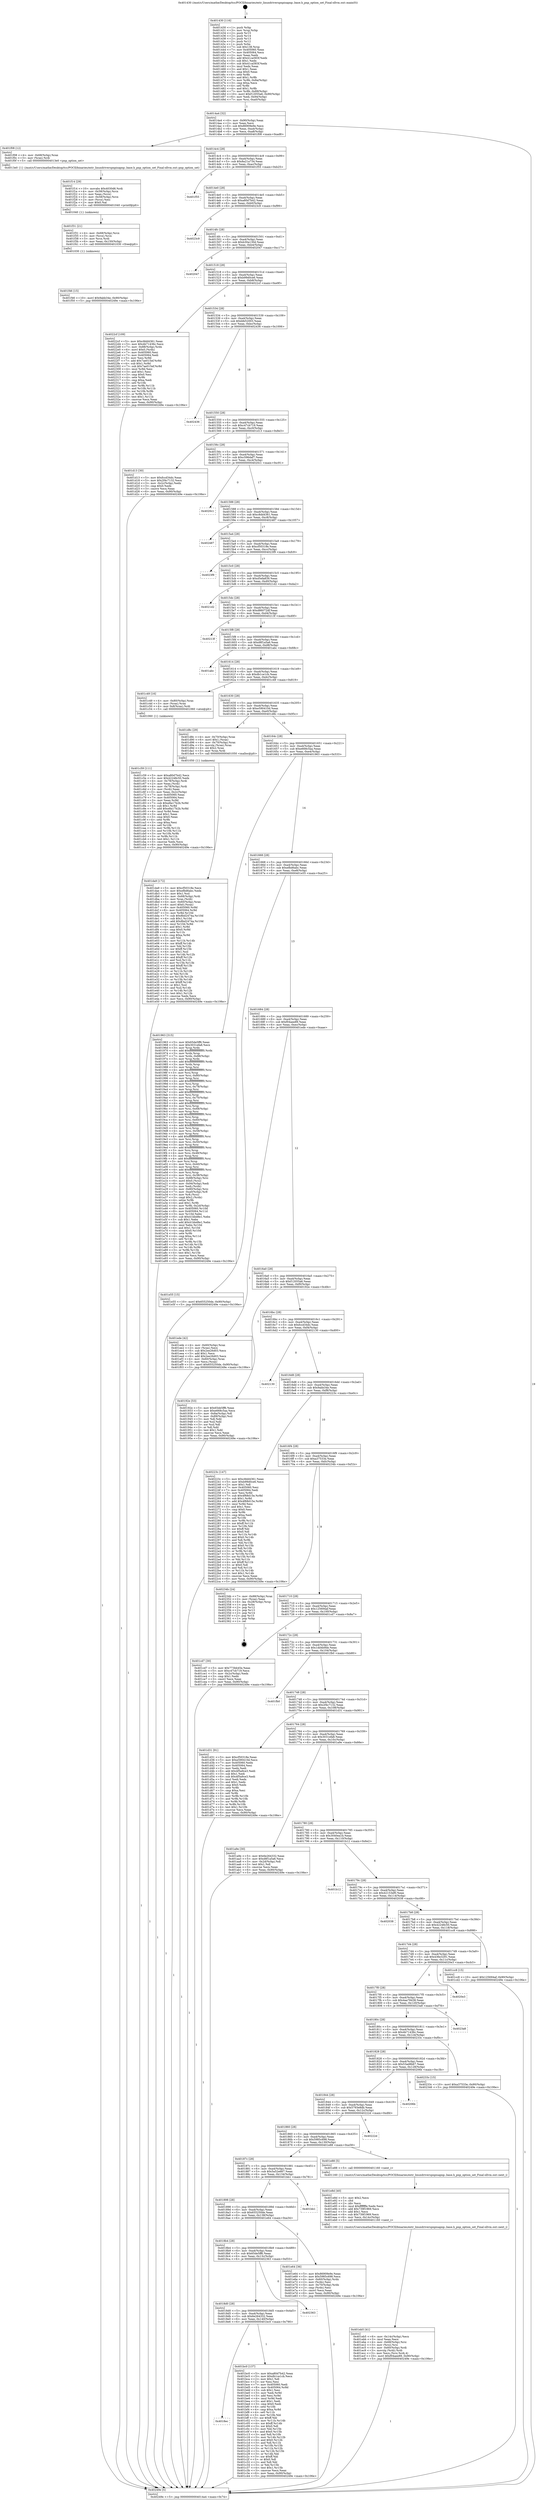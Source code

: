 digraph "0x401430" {
  label = "0x401430 (/mnt/c/Users/mathe/Desktop/tcc/POCII/binaries/extr_linuxdriverspnpisapnp..base.h_pnp_option_set_Final-ollvm.out::main(0))"
  labelloc = "t"
  node[shape=record]

  Entry [label="",width=0.3,height=0.3,shape=circle,fillcolor=black,style=filled]
  "0x4014a4" [label="{
     0x4014a4 [32]\l
     | [instrs]\l
     &nbsp;&nbsp;0x4014a4 \<+6\>: mov -0x90(%rbp),%eax\l
     &nbsp;&nbsp;0x4014aa \<+2\>: mov %eax,%ecx\l
     &nbsp;&nbsp;0x4014ac \<+6\>: sub $0x86909e9e,%ecx\l
     &nbsp;&nbsp;0x4014b2 \<+6\>: mov %eax,-0xa4(%rbp)\l
     &nbsp;&nbsp;0x4014b8 \<+6\>: mov %ecx,-0xa8(%rbp)\l
     &nbsp;&nbsp;0x4014be \<+6\>: je 0000000000401f08 \<main+0xad8\>\l
  }"]
  "0x401f08" [label="{
     0x401f08 [12]\l
     | [instrs]\l
     &nbsp;&nbsp;0x401f08 \<+4\>: mov -0x68(%rbp),%rax\l
     &nbsp;&nbsp;0x401f0c \<+3\>: mov (%rax),%rdi\l
     &nbsp;&nbsp;0x401f0f \<+5\>: call 00000000004013e0 \<pnp_option_set\>\l
     | [calls]\l
     &nbsp;&nbsp;0x4013e0 \{1\} (/mnt/c/Users/mathe/Desktop/tcc/POCII/binaries/extr_linuxdriverspnpisapnp..base.h_pnp_option_set_Final-ollvm.out::pnp_option_set)\l
  }"]
  "0x4014c4" [label="{
     0x4014c4 [28]\l
     | [instrs]\l
     &nbsp;&nbsp;0x4014c4 \<+5\>: jmp 00000000004014c9 \<main+0x99\>\l
     &nbsp;&nbsp;0x4014c9 \<+6\>: mov -0xa4(%rbp),%eax\l
     &nbsp;&nbsp;0x4014cf \<+5\>: sub $0x8a21a734,%eax\l
     &nbsp;&nbsp;0x4014d4 \<+6\>: mov %eax,-0xac(%rbp)\l
     &nbsp;&nbsp;0x4014da \<+6\>: je 0000000000401f55 \<main+0xb25\>\l
  }"]
  Exit [label="",width=0.3,height=0.3,shape=circle,fillcolor=black,style=filled,peripheries=2]
  "0x401f55" [label="{
     0x401f55\l
  }", style=dashed]
  "0x4014e0" [label="{
     0x4014e0 [28]\l
     | [instrs]\l
     &nbsp;&nbsp;0x4014e0 \<+5\>: jmp 00000000004014e5 \<main+0xb5\>\l
     &nbsp;&nbsp;0x4014e5 \<+6\>: mov -0xa4(%rbp),%eax\l
     &nbsp;&nbsp;0x4014eb \<+5\>: sub $0xa80d7b42,%eax\l
     &nbsp;&nbsp;0x4014f0 \<+6\>: mov %eax,-0xb0(%rbp)\l
     &nbsp;&nbsp;0x4014f6 \<+6\>: je 00000000004023c9 \<main+0xf99\>\l
  }"]
  "0x401f46" [label="{
     0x401f46 [15]\l
     | [instrs]\l
     &nbsp;&nbsp;0x401f46 \<+10\>: movl $0x9abb34e,-0x90(%rbp)\l
     &nbsp;&nbsp;0x401f50 \<+5\>: jmp 000000000040249e \<main+0x106e\>\l
  }"]
  "0x4023c9" [label="{
     0x4023c9\l
  }", style=dashed]
  "0x4014fc" [label="{
     0x4014fc [28]\l
     | [instrs]\l
     &nbsp;&nbsp;0x4014fc \<+5\>: jmp 0000000000401501 \<main+0xd1\>\l
     &nbsp;&nbsp;0x401501 \<+6\>: mov -0xa4(%rbp),%eax\l
     &nbsp;&nbsp;0x401507 \<+5\>: sub $0xb30a130d,%eax\l
     &nbsp;&nbsp;0x40150c \<+6\>: mov %eax,-0xb4(%rbp)\l
     &nbsp;&nbsp;0x401512 \<+6\>: je 0000000000402047 \<main+0xc17\>\l
  }"]
  "0x401f31" [label="{
     0x401f31 [21]\l
     | [instrs]\l
     &nbsp;&nbsp;0x401f31 \<+4\>: mov -0x68(%rbp),%rcx\l
     &nbsp;&nbsp;0x401f35 \<+3\>: mov (%rcx),%rcx\l
     &nbsp;&nbsp;0x401f38 \<+3\>: mov %rcx,%rdi\l
     &nbsp;&nbsp;0x401f3b \<+6\>: mov %eax,-0x150(%rbp)\l
     &nbsp;&nbsp;0x401f41 \<+5\>: call 0000000000401030 \<free@plt\>\l
     | [calls]\l
     &nbsp;&nbsp;0x401030 \{1\} (unknown)\l
  }"]
  "0x402047" [label="{
     0x402047\l
  }", style=dashed]
  "0x401518" [label="{
     0x401518 [28]\l
     | [instrs]\l
     &nbsp;&nbsp;0x401518 \<+5\>: jmp 000000000040151d \<main+0xed\>\l
     &nbsp;&nbsp;0x40151d \<+6\>: mov -0xa4(%rbp),%eax\l
     &nbsp;&nbsp;0x401523 \<+5\>: sub $0xb99d0ce6,%eax\l
     &nbsp;&nbsp;0x401528 \<+6\>: mov %eax,-0xb8(%rbp)\l
     &nbsp;&nbsp;0x40152e \<+6\>: je 00000000004022cf \<main+0xe9f\>\l
  }"]
  "0x401f14" [label="{
     0x401f14 [29]\l
     | [instrs]\l
     &nbsp;&nbsp;0x401f14 \<+10\>: movabs $0x4030d6,%rdi\l
     &nbsp;&nbsp;0x401f1e \<+4\>: mov -0x58(%rbp),%rcx\l
     &nbsp;&nbsp;0x401f22 \<+2\>: mov %eax,(%rcx)\l
     &nbsp;&nbsp;0x401f24 \<+4\>: mov -0x58(%rbp),%rcx\l
     &nbsp;&nbsp;0x401f28 \<+2\>: mov (%rcx),%esi\l
     &nbsp;&nbsp;0x401f2a \<+2\>: mov $0x0,%al\l
     &nbsp;&nbsp;0x401f2c \<+5\>: call 0000000000401040 \<printf@plt\>\l
     | [calls]\l
     &nbsp;&nbsp;0x401040 \{1\} (unknown)\l
  }"]
  "0x4022cf" [label="{
     0x4022cf [109]\l
     | [instrs]\l
     &nbsp;&nbsp;0x4022cf \<+5\>: mov $0xc8dd4361,%eax\l
     &nbsp;&nbsp;0x4022d4 \<+5\>: mov $0x4b71436c,%ecx\l
     &nbsp;&nbsp;0x4022d9 \<+7\>: mov -0x88(%rbp),%rdx\l
     &nbsp;&nbsp;0x4022e0 \<+6\>: movl $0x0,(%rdx)\l
     &nbsp;&nbsp;0x4022e6 \<+7\>: mov 0x405060,%esi\l
     &nbsp;&nbsp;0x4022ed \<+7\>: mov 0x405064,%edi\l
     &nbsp;&nbsp;0x4022f4 \<+3\>: mov %esi,%r8d\l
     &nbsp;&nbsp;0x4022f7 \<+7\>: add $0x7ae015ef,%r8d\l
     &nbsp;&nbsp;0x4022fe \<+4\>: sub $0x1,%r8d\l
     &nbsp;&nbsp;0x402302 \<+7\>: sub $0x7ae015ef,%r8d\l
     &nbsp;&nbsp;0x402309 \<+4\>: imul %r8d,%esi\l
     &nbsp;&nbsp;0x40230d \<+3\>: and $0x1,%esi\l
     &nbsp;&nbsp;0x402310 \<+3\>: cmp $0x0,%esi\l
     &nbsp;&nbsp;0x402313 \<+4\>: sete %r9b\l
     &nbsp;&nbsp;0x402317 \<+3\>: cmp $0xa,%edi\l
     &nbsp;&nbsp;0x40231a \<+4\>: setl %r10b\l
     &nbsp;&nbsp;0x40231e \<+3\>: mov %r9b,%r11b\l
     &nbsp;&nbsp;0x402321 \<+3\>: and %r10b,%r11b\l
     &nbsp;&nbsp;0x402324 \<+3\>: xor %r10b,%r9b\l
     &nbsp;&nbsp;0x402327 \<+3\>: or %r9b,%r11b\l
     &nbsp;&nbsp;0x40232a \<+4\>: test $0x1,%r11b\l
     &nbsp;&nbsp;0x40232e \<+3\>: cmovne %ecx,%eax\l
     &nbsp;&nbsp;0x402331 \<+6\>: mov %eax,-0x90(%rbp)\l
     &nbsp;&nbsp;0x402337 \<+5\>: jmp 000000000040249e \<main+0x106e\>\l
  }"]
  "0x401534" [label="{
     0x401534 [28]\l
     | [instrs]\l
     &nbsp;&nbsp;0x401534 \<+5\>: jmp 0000000000401539 \<main+0x109\>\l
     &nbsp;&nbsp;0x401539 \<+6\>: mov -0xa4(%rbp),%eax\l
     &nbsp;&nbsp;0x40153f \<+5\>: sub $0xbfe52003,%eax\l
     &nbsp;&nbsp;0x401544 \<+6\>: mov %eax,-0xbc(%rbp)\l
     &nbsp;&nbsp;0x40154a \<+6\>: je 0000000000402436 \<main+0x1006\>\l
  }"]
  "0x401eb5" [label="{
     0x401eb5 [41]\l
     | [instrs]\l
     &nbsp;&nbsp;0x401eb5 \<+6\>: mov -0x14c(%rbp),%ecx\l
     &nbsp;&nbsp;0x401ebb \<+3\>: imul %eax,%ecx\l
     &nbsp;&nbsp;0x401ebe \<+4\>: mov -0x68(%rbp),%rsi\l
     &nbsp;&nbsp;0x401ec2 \<+3\>: mov (%rsi),%rsi\l
     &nbsp;&nbsp;0x401ec5 \<+4\>: mov -0x60(%rbp),%rdi\l
     &nbsp;&nbsp;0x401ec9 \<+3\>: movslq (%rdi),%rdi\l
     &nbsp;&nbsp;0x401ecc \<+3\>: mov %ecx,(%rsi,%rdi,4)\l
     &nbsp;&nbsp;0x401ecf \<+10\>: movl $0xf04aee89,-0x90(%rbp)\l
     &nbsp;&nbsp;0x401ed9 \<+5\>: jmp 000000000040249e \<main+0x106e\>\l
  }"]
  "0x402436" [label="{
     0x402436\l
  }", style=dashed]
  "0x401550" [label="{
     0x401550 [28]\l
     | [instrs]\l
     &nbsp;&nbsp;0x401550 \<+5\>: jmp 0000000000401555 \<main+0x125\>\l
     &nbsp;&nbsp;0x401555 \<+6\>: mov -0xa4(%rbp),%eax\l
     &nbsp;&nbsp;0x40155b \<+5\>: sub $0xc47cb719,%eax\l
     &nbsp;&nbsp;0x401560 \<+6\>: mov %eax,-0xc0(%rbp)\l
     &nbsp;&nbsp;0x401566 \<+6\>: je 0000000000401d13 \<main+0x8e3\>\l
  }"]
  "0x401e8d" [label="{
     0x401e8d [40]\l
     | [instrs]\l
     &nbsp;&nbsp;0x401e8d \<+5\>: mov $0x2,%ecx\l
     &nbsp;&nbsp;0x401e92 \<+1\>: cltd\l
     &nbsp;&nbsp;0x401e93 \<+2\>: idiv %ecx\l
     &nbsp;&nbsp;0x401e95 \<+6\>: imul $0xfffffffe,%edx,%ecx\l
     &nbsp;&nbsp;0x401e9b \<+6\>: add $0x739f1969,%ecx\l
     &nbsp;&nbsp;0x401ea1 \<+3\>: add $0x1,%ecx\l
     &nbsp;&nbsp;0x401ea4 \<+6\>: sub $0x739f1969,%ecx\l
     &nbsp;&nbsp;0x401eaa \<+6\>: mov %ecx,-0x14c(%rbp)\l
     &nbsp;&nbsp;0x401eb0 \<+5\>: call 0000000000401160 \<next_i\>\l
     | [calls]\l
     &nbsp;&nbsp;0x401160 \{1\} (/mnt/c/Users/mathe/Desktop/tcc/POCII/binaries/extr_linuxdriverspnpisapnp..base.h_pnp_option_set_Final-ollvm.out::next_i)\l
  }"]
  "0x401d13" [label="{
     0x401d13 [30]\l
     | [instrs]\l
     &nbsp;&nbsp;0x401d13 \<+5\>: mov $0xfccd34dc,%eax\l
     &nbsp;&nbsp;0x401d18 \<+5\>: mov $0x2f4c7132,%ecx\l
     &nbsp;&nbsp;0x401d1d \<+3\>: mov -0x2c(%rbp),%edx\l
     &nbsp;&nbsp;0x401d20 \<+3\>: cmp $0x0,%edx\l
     &nbsp;&nbsp;0x401d23 \<+3\>: cmove %ecx,%eax\l
     &nbsp;&nbsp;0x401d26 \<+6\>: mov %eax,-0x90(%rbp)\l
     &nbsp;&nbsp;0x401d2c \<+5\>: jmp 000000000040249e \<main+0x106e\>\l
  }"]
  "0x40156c" [label="{
     0x40156c [28]\l
     | [instrs]\l
     &nbsp;&nbsp;0x40156c \<+5\>: jmp 0000000000401571 \<main+0x141\>\l
     &nbsp;&nbsp;0x401571 \<+6\>: mov -0xa4(%rbp),%eax\l
     &nbsp;&nbsp;0x401577 \<+5\>: sub $0xc596daf7,%eax\l
     &nbsp;&nbsp;0x40157c \<+6\>: mov %eax,-0xc4(%rbp)\l
     &nbsp;&nbsp;0x401582 \<+6\>: je 00000000004020c1 \<main+0xc91\>\l
  }"]
  "0x401da9" [label="{
     0x401da9 [172]\l
     | [instrs]\l
     &nbsp;&nbsp;0x401da9 \<+5\>: mov $0xcf50318e,%ecx\l
     &nbsp;&nbsp;0x401dae \<+5\>: mov $0xefbd6abc,%edx\l
     &nbsp;&nbsp;0x401db3 \<+3\>: mov $0x1,%sil\l
     &nbsp;&nbsp;0x401db6 \<+4\>: mov -0x68(%rbp),%rdi\l
     &nbsp;&nbsp;0x401dba \<+3\>: mov %rax,(%rdi)\l
     &nbsp;&nbsp;0x401dbd \<+4\>: mov -0x60(%rbp),%rax\l
     &nbsp;&nbsp;0x401dc1 \<+6\>: movl $0x0,(%rax)\l
     &nbsp;&nbsp;0x401dc7 \<+8\>: mov 0x405060,%r8d\l
     &nbsp;&nbsp;0x401dcf \<+8\>: mov 0x405064,%r9d\l
     &nbsp;&nbsp;0x401dd7 \<+3\>: mov %r8d,%r10d\l
     &nbsp;&nbsp;0x401dda \<+7\>: sub $0x8bd2474a,%r10d\l
     &nbsp;&nbsp;0x401de1 \<+4\>: sub $0x1,%r10d\l
     &nbsp;&nbsp;0x401de5 \<+7\>: add $0x8bd2474a,%r10d\l
     &nbsp;&nbsp;0x401dec \<+4\>: imul %r10d,%r8d\l
     &nbsp;&nbsp;0x401df0 \<+4\>: and $0x1,%r8d\l
     &nbsp;&nbsp;0x401df4 \<+4\>: cmp $0x0,%r8d\l
     &nbsp;&nbsp;0x401df8 \<+4\>: sete %r11b\l
     &nbsp;&nbsp;0x401dfc \<+4\>: cmp $0xa,%r9d\l
     &nbsp;&nbsp;0x401e00 \<+3\>: setl %bl\l
     &nbsp;&nbsp;0x401e03 \<+3\>: mov %r11b,%r14b\l
     &nbsp;&nbsp;0x401e06 \<+4\>: xor $0xff,%r14b\l
     &nbsp;&nbsp;0x401e0a \<+3\>: mov %bl,%r15b\l
     &nbsp;&nbsp;0x401e0d \<+4\>: xor $0xff,%r15b\l
     &nbsp;&nbsp;0x401e11 \<+4\>: xor $0x1,%sil\l
     &nbsp;&nbsp;0x401e15 \<+3\>: mov %r14b,%r12b\l
     &nbsp;&nbsp;0x401e18 \<+4\>: and $0xff,%r12b\l
     &nbsp;&nbsp;0x401e1c \<+3\>: and %sil,%r11b\l
     &nbsp;&nbsp;0x401e1f \<+3\>: mov %r15b,%r13b\l
     &nbsp;&nbsp;0x401e22 \<+4\>: and $0xff,%r13b\l
     &nbsp;&nbsp;0x401e26 \<+3\>: and %sil,%bl\l
     &nbsp;&nbsp;0x401e29 \<+3\>: or %r11b,%r12b\l
     &nbsp;&nbsp;0x401e2c \<+3\>: or %bl,%r13b\l
     &nbsp;&nbsp;0x401e2f \<+3\>: xor %r13b,%r12b\l
     &nbsp;&nbsp;0x401e32 \<+3\>: or %r15b,%r14b\l
     &nbsp;&nbsp;0x401e35 \<+4\>: xor $0xff,%r14b\l
     &nbsp;&nbsp;0x401e39 \<+4\>: or $0x1,%sil\l
     &nbsp;&nbsp;0x401e3d \<+3\>: and %sil,%r14b\l
     &nbsp;&nbsp;0x401e40 \<+3\>: or %r14b,%r12b\l
     &nbsp;&nbsp;0x401e43 \<+4\>: test $0x1,%r12b\l
     &nbsp;&nbsp;0x401e47 \<+3\>: cmovne %edx,%ecx\l
     &nbsp;&nbsp;0x401e4a \<+6\>: mov %ecx,-0x90(%rbp)\l
     &nbsp;&nbsp;0x401e50 \<+5\>: jmp 000000000040249e \<main+0x106e\>\l
  }"]
  "0x4020c1" [label="{
     0x4020c1\l
  }", style=dashed]
  "0x401588" [label="{
     0x401588 [28]\l
     | [instrs]\l
     &nbsp;&nbsp;0x401588 \<+5\>: jmp 000000000040158d \<main+0x15d\>\l
     &nbsp;&nbsp;0x40158d \<+6\>: mov -0xa4(%rbp),%eax\l
     &nbsp;&nbsp;0x401593 \<+5\>: sub $0xc8dd4361,%eax\l
     &nbsp;&nbsp;0x401598 \<+6\>: mov %eax,-0xc8(%rbp)\l
     &nbsp;&nbsp;0x40159e \<+6\>: je 0000000000402487 \<main+0x1057\>\l
  }"]
  "0x401c59" [label="{
     0x401c59 [111]\l
     | [instrs]\l
     &nbsp;&nbsp;0x401c59 \<+5\>: mov $0xa80d7b42,%ecx\l
     &nbsp;&nbsp;0x401c5e \<+5\>: mov $0x42248c50,%edx\l
     &nbsp;&nbsp;0x401c63 \<+4\>: mov -0x78(%rbp),%rdi\l
     &nbsp;&nbsp;0x401c67 \<+2\>: mov %eax,(%rdi)\l
     &nbsp;&nbsp;0x401c69 \<+4\>: mov -0x78(%rbp),%rdi\l
     &nbsp;&nbsp;0x401c6d \<+2\>: mov (%rdi),%eax\l
     &nbsp;&nbsp;0x401c6f \<+3\>: mov %eax,-0x2c(%rbp)\l
     &nbsp;&nbsp;0x401c72 \<+7\>: mov 0x405060,%eax\l
     &nbsp;&nbsp;0x401c79 \<+7\>: mov 0x405064,%esi\l
     &nbsp;&nbsp;0x401c80 \<+3\>: mov %eax,%r8d\l
     &nbsp;&nbsp;0x401c83 \<+7\>: sub $0xe8a17b2b,%r8d\l
     &nbsp;&nbsp;0x401c8a \<+4\>: sub $0x1,%r8d\l
     &nbsp;&nbsp;0x401c8e \<+7\>: add $0xe8a17b2b,%r8d\l
     &nbsp;&nbsp;0x401c95 \<+4\>: imul %r8d,%eax\l
     &nbsp;&nbsp;0x401c99 \<+3\>: and $0x1,%eax\l
     &nbsp;&nbsp;0x401c9c \<+3\>: cmp $0x0,%eax\l
     &nbsp;&nbsp;0x401c9f \<+4\>: sete %r9b\l
     &nbsp;&nbsp;0x401ca3 \<+3\>: cmp $0xa,%esi\l
     &nbsp;&nbsp;0x401ca6 \<+4\>: setl %r10b\l
     &nbsp;&nbsp;0x401caa \<+3\>: mov %r9b,%r11b\l
     &nbsp;&nbsp;0x401cad \<+3\>: and %r10b,%r11b\l
     &nbsp;&nbsp;0x401cb0 \<+3\>: xor %r10b,%r9b\l
     &nbsp;&nbsp;0x401cb3 \<+3\>: or %r9b,%r11b\l
     &nbsp;&nbsp;0x401cb6 \<+4\>: test $0x1,%r11b\l
     &nbsp;&nbsp;0x401cba \<+3\>: cmovne %edx,%ecx\l
     &nbsp;&nbsp;0x401cbd \<+6\>: mov %ecx,-0x90(%rbp)\l
     &nbsp;&nbsp;0x401cc3 \<+5\>: jmp 000000000040249e \<main+0x106e\>\l
  }"]
  "0x402487" [label="{
     0x402487\l
  }", style=dashed]
  "0x4015a4" [label="{
     0x4015a4 [28]\l
     | [instrs]\l
     &nbsp;&nbsp;0x4015a4 \<+5\>: jmp 00000000004015a9 \<main+0x179\>\l
     &nbsp;&nbsp;0x4015a9 \<+6\>: mov -0xa4(%rbp),%eax\l
     &nbsp;&nbsp;0x4015af \<+5\>: sub $0xcf50318e,%eax\l
     &nbsp;&nbsp;0x4015b4 \<+6\>: mov %eax,-0xcc(%rbp)\l
     &nbsp;&nbsp;0x4015ba \<+6\>: je 00000000004023f9 \<main+0xfc9\>\l
  }"]
  "0x4018ec" [label="{
     0x4018ec\l
  }", style=dashed]
  "0x4023f9" [label="{
     0x4023f9\l
  }", style=dashed]
  "0x4015c0" [label="{
     0x4015c0 [28]\l
     | [instrs]\l
     &nbsp;&nbsp;0x4015c0 \<+5\>: jmp 00000000004015c5 \<main+0x195\>\l
     &nbsp;&nbsp;0x4015c5 \<+6\>: mov -0xa4(%rbp),%eax\l
     &nbsp;&nbsp;0x4015cb \<+5\>: sub $0xd5efa839,%eax\l
     &nbsp;&nbsp;0x4015d0 \<+6\>: mov %eax,-0xd0(%rbp)\l
     &nbsp;&nbsp;0x4015d6 \<+6\>: je 00000000004021d2 \<main+0xda2\>\l
  }"]
  "0x401bc0" [label="{
     0x401bc0 [137]\l
     | [instrs]\l
     &nbsp;&nbsp;0x401bc0 \<+5\>: mov $0xa80d7b42,%eax\l
     &nbsp;&nbsp;0x401bc5 \<+5\>: mov $0xdb1ce1cb,%ecx\l
     &nbsp;&nbsp;0x401bca \<+2\>: mov $0x1,%dl\l
     &nbsp;&nbsp;0x401bcc \<+2\>: xor %esi,%esi\l
     &nbsp;&nbsp;0x401bce \<+7\>: mov 0x405060,%edi\l
     &nbsp;&nbsp;0x401bd5 \<+8\>: mov 0x405064,%r8d\l
     &nbsp;&nbsp;0x401bdd \<+3\>: sub $0x1,%esi\l
     &nbsp;&nbsp;0x401be0 \<+3\>: mov %edi,%r9d\l
     &nbsp;&nbsp;0x401be3 \<+3\>: add %esi,%r9d\l
     &nbsp;&nbsp;0x401be6 \<+4\>: imul %r9d,%edi\l
     &nbsp;&nbsp;0x401bea \<+3\>: and $0x1,%edi\l
     &nbsp;&nbsp;0x401bed \<+3\>: cmp $0x0,%edi\l
     &nbsp;&nbsp;0x401bf0 \<+4\>: sete %r10b\l
     &nbsp;&nbsp;0x401bf4 \<+4\>: cmp $0xa,%r8d\l
     &nbsp;&nbsp;0x401bf8 \<+4\>: setl %r11b\l
     &nbsp;&nbsp;0x401bfc \<+3\>: mov %r10b,%bl\l
     &nbsp;&nbsp;0x401bff \<+3\>: xor $0xff,%bl\l
     &nbsp;&nbsp;0x401c02 \<+3\>: mov %r11b,%r14b\l
     &nbsp;&nbsp;0x401c05 \<+4\>: xor $0xff,%r14b\l
     &nbsp;&nbsp;0x401c09 \<+3\>: xor $0x0,%dl\l
     &nbsp;&nbsp;0x401c0c \<+3\>: mov %bl,%r15b\l
     &nbsp;&nbsp;0x401c0f \<+4\>: and $0x0,%r15b\l
     &nbsp;&nbsp;0x401c13 \<+3\>: and %dl,%r10b\l
     &nbsp;&nbsp;0x401c16 \<+3\>: mov %r14b,%r12b\l
     &nbsp;&nbsp;0x401c19 \<+4\>: and $0x0,%r12b\l
     &nbsp;&nbsp;0x401c1d \<+3\>: and %dl,%r11b\l
     &nbsp;&nbsp;0x401c20 \<+3\>: or %r10b,%r15b\l
     &nbsp;&nbsp;0x401c23 \<+3\>: or %r11b,%r12b\l
     &nbsp;&nbsp;0x401c26 \<+3\>: xor %r12b,%r15b\l
     &nbsp;&nbsp;0x401c29 \<+3\>: or %r14b,%bl\l
     &nbsp;&nbsp;0x401c2c \<+3\>: xor $0xff,%bl\l
     &nbsp;&nbsp;0x401c2f \<+3\>: or $0x0,%dl\l
     &nbsp;&nbsp;0x401c32 \<+2\>: and %dl,%bl\l
     &nbsp;&nbsp;0x401c34 \<+3\>: or %bl,%r15b\l
     &nbsp;&nbsp;0x401c37 \<+4\>: test $0x1,%r15b\l
     &nbsp;&nbsp;0x401c3b \<+3\>: cmovne %ecx,%eax\l
     &nbsp;&nbsp;0x401c3e \<+6\>: mov %eax,-0x90(%rbp)\l
     &nbsp;&nbsp;0x401c44 \<+5\>: jmp 000000000040249e \<main+0x106e\>\l
  }"]
  "0x4021d2" [label="{
     0x4021d2\l
  }", style=dashed]
  "0x4015dc" [label="{
     0x4015dc [28]\l
     | [instrs]\l
     &nbsp;&nbsp;0x4015dc \<+5\>: jmp 00000000004015e1 \<main+0x1b1\>\l
     &nbsp;&nbsp;0x4015e1 \<+6\>: mov -0xa4(%rbp),%eax\l
     &nbsp;&nbsp;0x4015e7 \<+5\>: sub $0xd86072df,%eax\l
     &nbsp;&nbsp;0x4015ec \<+6\>: mov %eax,-0xd4(%rbp)\l
     &nbsp;&nbsp;0x4015f2 \<+6\>: je 000000000040213f \<main+0xd0f\>\l
  }"]
  "0x4018d0" [label="{
     0x4018d0 [28]\l
     | [instrs]\l
     &nbsp;&nbsp;0x4018d0 \<+5\>: jmp 00000000004018d5 \<main+0x4a5\>\l
     &nbsp;&nbsp;0x4018d5 \<+6\>: mov -0xa4(%rbp),%eax\l
     &nbsp;&nbsp;0x4018db \<+5\>: sub $0x6e264332,%eax\l
     &nbsp;&nbsp;0x4018e0 \<+6\>: mov %eax,-0x140(%rbp)\l
     &nbsp;&nbsp;0x4018e6 \<+6\>: je 0000000000401bc0 \<main+0x790\>\l
  }"]
  "0x40213f" [label="{
     0x40213f\l
  }", style=dashed]
  "0x4015f8" [label="{
     0x4015f8 [28]\l
     | [instrs]\l
     &nbsp;&nbsp;0x4015f8 \<+5\>: jmp 00000000004015fd \<main+0x1cd\>\l
     &nbsp;&nbsp;0x4015fd \<+6\>: mov -0xa4(%rbp),%eax\l
     &nbsp;&nbsp;0x401603 \<+5\>: sub $0xd8f1a5a6,%eax\l
     &nbsp;&nbsp;0x401608 \<+6\>: mov %eax,-0xd8(%rbp)\l
     &nbsp;&nbsp;0x40160e \<+6\>: je 0000000000401abc \<main+0x68c\>\l
  }"]
  "0x402363" [label="{
     0x402363\l
  }", style=dashed]
  "0x401abc" [label="{
     0x401abc\l
  }", style=dashed]
  "0x401614" [label="{
     0x401614 [28]\l
     | [instrs]\l
     &nbsp;&nbsp;0x401614 \<+5\>: jmp 0000000000401619 \<main+0x1e9\>\l
     &nbsp;&nbsp;0x401619 \<+6\>: mov -0xa4(%rbp),%eax\l
     &nbsp;&nbsp;0x40161f \<+5\>: sub $0xdb1ce1cb,%eax\l
     &nbsp;&nbsp;0x401624 \<+6\>: mov %eax,-0xdc(%rbp)\l
     &nbsp;&nbsp;0x40162a \<+6\>: je 0000000000401c49 \<main+0x819\>\l
  }"]
  "0x4018b4" [label="{
     0x4018b4 [28]\l
     | [instrs]\l
     &nbsp;&nbsp;0x4018b4 \<+5\>: jmp 00000000004018b9 \<main+0x489\>\l
     &nbsp;&nbsp;0x4018b9 \<+6\>: mov -0xa4(%rbp),%eax\l
     &nbsp;&nbsp;0x4018bf \<+5\>: sub $0x65de5ff6,%eax\l
     &nbsp;&nbsp;0x4018c4 \<+6\>: mov %eax,-0x13c(%rbp)\l
     &nbsp;&nbsp;0x4018ca \<+6\>: je 0000000000402363 \<main+0xf33\>\l
  }"]
  "0x401c49" [label="{
     0x401c49 [16]\l
     | [instrs]\l
     &nbsp;&nbsp;0x401c49 \<+4\>: mov -0x80(%rbp),%rax\l
     &nbsp;&nbsp;0x401c4d \<+3\>: mov (%rax),%rax\l
     &nbsp;&nbsp;0x401c50 \<+4\>: mov 0x8(%rax),%rdi\l
     &nbsp;&nbsp;0x401c54 \<+5\>: call 0000000000401060 \<atoi@plt\>\l
     | [calls]\l
     &nbsp;&nbsp;0x401060 \{1\} (unknown)\l
  }"]
  "0x401630" [label="{
     0x401630 [28]\l
     | [instrs]\l
     &nbsp;&nbsp;0x401630 \<+5\>: jmp 0000000000401635 \<main+0x205\>\l
     &nbsp;&nbsp;0x401635 \<+6\>: mov -0xa4(%rbp),%eax\l
     &nbsp;&nbsp;0x40163b \<+5\>: sub $0xe590410d,%eax\l
     &nbsp;&nbsp;0x401640 \<+6\>: mov %eax,-0xe0(%rbp)\l
     &nbsp;&nbsp;0x401646 \<+6\>: je 0000000000401d8c \<main+0x95c\>\l
  }"]
  "0x401e64" [label="{
     0x401e64 [36]\l
     | [instrs]\l
     &nbsp;&nbsp;0x401e64 \<+5\>: mov $0x86909e9e,%eax\l
     &nbsp;&nbsp;0x401e69 \<+5\>: mov $0x5985c698,%ecx\l
     &nbsp;&nbsp;0x401e6e \<+4\>: mov -0x60(%rbp),%rdx\l
     &nbsp;&nbsp;0x401e72 \<+2\>: mov (%rdx),%esi\l
     &nbsp;&nbsp;0x401e74 \<+4\>: mov -0x70(%rbp),%rdx\l
     &nbsp;&nbsp;0x401e78 \<+2\>: cmp (%rdx),%esi\l
     &nbsp;&nbsp;0x401e7a \<+3\>: cmovl %ecx,%eax\l
     &nbsp;&nbsp;0x401e7d \<+6\>: mov %eax,-0x90(%rbp)\l
     &nbsp;&nbsp;0x401e83 \<+5\>: jmp 000000000040249e \<main+0x106e\>\l
  }"]
  "0x401d8c" [label="{
     0x401d8c [29]\l
     | [instrs]\l
     &nbsp;&nbsp;0x401d8c \<+4\>: mov -0x70(%rbp),%rax\l
     &nbsp;&nbsp;0x401d90 \<+6\>: movl $0x1,(%rax)\l
     &nbsp;&nbsp;0x401d96 \<+4\>: mov -0x70(%rbp),%rax\l
     &nbsp;&nbsp;0x401d9a \<+3\>: movslq (%rax),%rax\l
     &nbsp;&nbsp;0x401d9d \<+4\>: shl $0x2,%rax\l
     &nbsp;&nbsp;0x401da1 \<+3\>: mov %rax,%rdi\l
     &nbsp;&nbsp;0x401da4 \<+5\>: call 0000000000401050 \<malloc@plt\>\l
     | [calls]\l
     &nbsp;&nbsp;0x401050 \{1\} (unknown)\l
  }"]
  "0x40164c" [label="{
     0x40164c [28]\l
     | [instrs]\l
     &nbsp;&nbsp;0x40164c \<+5\>: jmp 0000000000401651 \<main+0x221\>\l
     &nbsp;&nbsp;0x401651 \<+6\>: mov -0xa4(%rbp),%eax\l
     &nbsp;&nbsp;0x401657 \<+5\>: sub $0xe668c5aa,%eax\l
     &nbsp;&nbsp;0x40165c \<+6\>: mov %eax,-0xe4(%rbp)\l
     &nbsp;&nbsp;0x401662 \<+6\>: je 0000000000401963 \<main+0x533\>\l
  }"]
  "0x401898" [label="{
     0x401898 [28]\l
     | [instrs]\l
     &nbsp;&nbsp;0x401898 \<+5\>: jmp 000000000040189d \<main+0x46d\>\l
     &nbsp;&nbsp;0x40189d \<+6\>: mov -0xa4(%rbp),%eax\l
     &nbsp;&nbsp;0x4018a3 \<+5\>: sub $0x655250de,%eax\l
     &nbsp;&nbsp;0x4018a8 \<+6\>: mov %eax,-0x138(%rbp)\l
     &nbsp;&nbsp;0x4018ae \<+6\>: je 0000000000401e64 \<main+0xa34\>\l
  }"]
  "0x401963" [label="{
     0x401963 [315]\l
     | [instrs]\l
     &nbsp;&nbsp;0x401963 \<+5\>: mov $0x65de5ff6,%eax\l
     &nbsp;&nbsp;0x401968 \<+5\>: mov $0x3031efa8,%ecx\l
     &nbsp;&nbsp;0x40196d \<+3\>: mov %rsp,%rdx\l
     &nbsp;&nbsp;0x401970 \<+4\>: add $0xfffffffffffffff0,%rdx\l
     &nbsp;&nbsp;0x401974 \<+3\>: mov %rdx,%rsp\l
     &nbsp;&nbsp;0x401977 \<+7\>: mov %rdx,-0x88(%rbp)\l
     &nbsp;&nbsp;0x40197e \<+3\>: mov %rsp,%rdx\l
     &nbsp;&nbsp;0x401981 \<+4\>: add $0xfffffffffffffff0,%rdx\l
     &nbsp;&nbsp;0x401985 \<+3\>: mov %rdx,%rsp\l
     &nbsp;&nbsp;0x401988 \<+3\>: mov %rsp,%rsi\l
     &nbsp;&nbsp;0x40198b \<+4\>: add $0xfffffffffffffff0,%rsi\l
     &nbsp;&nbsp;0x40198f \<+3\>: mov %rsi,%rsp\l
     &nbsp;&nbsp;0x401992 \<+4\>: mov %rsi,-0x80(%rbp)\l
     &nbsp;&nbsp;0x401996 \<+3\>: mov %rsp,%rsi\l
     &nbsp;&nbsp;0x401999 \<+4\>: add $0xfffffffffffffff0,%rsi\l
     &nbsp;&nbsp;0x40199d \<+3\>: mov %rsi,%rsp\l
     &nbsp;&nbsp;0x4019a0 \<+4\>: mov %rsi,-0x78(%rbp)\l
     &nbsp;&nbsp;0x4019a4 \<+3\>: mov %rsp,%rsi\l
     &nbsp;&nbsp;0x4019a7 \<+4\>: add $0xfffffffffffffff0,%rsi\l
     &nbsp;&nbsp;0x4019ab \<+3\>: mov %rsi,%rsp\l
     &nbsp;&nbsp;0x4019ae \<+4\>: mov %rsi,-0x70(%rbp)\l
     &nbsp;&nbsp;0x4019b2 \<+3\>: mov %rsp,%rsi\l
     &nbsp;&nbsp;0x4019b5 \<+4\>: add $0xfffffffffffffff0,%rsi\l
     &nbsp;&nbsp;0x4019b9 \<+3\>: mov %rsi,%rsp\l
     &nbsp;&nbsp;0x4019bc \<+4\>: mov %rsi,-0x68(%rbp)\l
     &nbsp;&nbsp;0x4019c0 \<+3\>: mov %rsp,%rsi\l
     &nbsp;&nbsp;0x4019c3 \<+4\>: add $0xfffffffffffffff0,%rsi\l
     &nbsp;&nbsp;0x4019c7 \<+3\>: mov %rsi,%rsp\l
     &nbsp;&nbsp;0x4019ca \<+4\>: mov %rsi,-0x60(%rbp)\l
     &nbsp;&nbsp;0x4019ce \<+3\>: mov %rsp,%rsi\l
     &nbsp;&nbsp;0x4019d1 \<+4\>: add $0xfffffffffffffff0,%rsi\l
     &nbsp;&nbsp;0x4019d5 \<+3\>: mov %rsi,%rsp\l
     &nbsp;&nbsp;0x4019d8 \<+4\>: mov %rsi,-0x58(%rbp)\l
     &nbsp;&nbsp;0x4019dc \<+3\>: mov %rsp,%rsi\l
     &nbsp;&nbsp;0x4019df \<+4\>: add $0xfffffffffffffff0,%rsi\l
     &nbsp;&nbsp;0x4019e3 \<+3\>: mov %rsi,%rsp\l
     &nbsp;&nbsp;0x4019e6 \<+4\>: mov %rsi,-0x50(%rbp)\l
     &nbsp;&nbsp;0x4019ea \<+3\>: mov %rsp,%rsi\l
     &nbsp;&nbsp;0x4019ed \<+4\>: add $0xfffffffffffffff0,%rsi\l
     &nbsp;&nbsp;0x4019f1 \<+3\>: mov %rsi,%rsp\l
     &nbsp;&nbsp;0x4019f4 \<+4\>: mov %rsi,-0x48(%rbp)\l
     &nbsp;&nbsp;0x4019f8 \<+3\>: mov %rsp,%rsi\l
     &nbsp;&nbsp;0x4019fb \<+4\>: add $0xfffffffffffffff0,%rsi\l
     &nbsp;&nbsp;0x4019ff \<+3\>: mov %rsi,%rsp\l
     &nbsp;&nbsp;0x401a02 \<+4\>: mov %rsi,-0x40(%rbp)\l
     &nbsp;&nbsp;0x401a06 \<+3\>: mov %rsp,%rsi\l
     &nbsp;&nbsp;0x401a09 \<+4\>: add $0xfffffffffffffff0,%rsi\l
     &nbsp;&nbsp;0x401a0d \<+3\>: mov %rsi,%rsp\l
     &nbsp;&nbsp;0x401a10 \<+4\>: mov %rsi,-0x38(%rbp)\l
     &nbsp;&nbsp;0x401a14 \<+7\>: mov -0x88(%rbp),%rsi\l
     &nbsp;&nbsp;0x401a1b \<+6\>: movl $0x0,(%rsi)\l
     &nbsp;&nbsp;0x401a21 \<+6\>: mov -0x94(%rbp),%edi\l
     &nbsp;&nbsp;0x401a27 \<+2\>: mov %edi,(%rdx)\l
     &nbsp;&nbsp;0x401a29 \<+4\>: mov -0x80(%rbp),%rsi\l
     &nbsp;&nbsp;0x401a2d \<+7\>: mov -0xa0(%rbp),%r8\l
     &nbsp;&nbsp;0x401a34 \<+3\>: mov %r8,(%rsi)\l
     &nbsp;&nbsp;0x401a37 \<+3\>: cmpl $0x2,(%rdx)\l
     &nbsp;&nbsp;0x401a3a \<+4\>: setne %r9b\l
     &nbsp;&nbsp;0x401a3e \<+4\>: and $0x1,%r9b\l
     &nbsp;&nbsp;0x401a42 \<+4\>: mov %r9b,-0x2d(%rbp)\l
     &nbsp;&nbsp;0x401a46 \<+8\>: mov 0x405060,%r10d\l
     &nbsp;&nbsp;0x401a4e \<+8\>: mov 0x405064,%r11d\l
     &nbsp;&nbsp;0x401a56 \<+3\>: mov %r10d,%ebx\l
     &nbsp;&nbsp;0x401a59 \<+6\>: sub $0x41bbd8e1,%ebx\l
     &nbsp;&nbsp;0x401a5f \<+3\>: sub $0x1,%ebx\l
     &nbsp;&nbsp;0x401a62 \<+6\>: add $0x41bbd8e1,%ebx\l
     &nbsp;&nbsp;0x401a68 \<+4\>: imul %ebx,%r10d\l
     &nbsp;&nbsp;0x401a6c \<+4\>: and $0x1,%r10d\l
     &nbsp;&nbsp;0x401a70 \<+4\>: cmp $0x0,%r10d\l
     &nbsp;&nbsp;0x401a74 \<+4\>: sete %r9b\l
     &nbsp;&nbsp;0x401a78 \<+4\>: cmp $0xa,%r11d\l
     &nbsp;&nbsp;0x401a7c \<+4\>: setl %r14b\l
     &nbsp;&nbsp;0x401a80 \<+3\>: mov %r9b,%r15b\l
     &nbsp;&nbsp;0x401a83 \<+3\>: and %r14b,%r15b\l
     &nbsp;&nbsp;0x401a86 \<+3\>: xor %r14b,%r9b\l
     &nbsp;&nbsp;0x401a89 \<+3\>: or %r9b,%r15b\l
     &nbsp;&nbsp;0x401a8c \<+4\>: test $0x1,%r15b\l
     &nbsp;&nbsp;0x401a90 \<+3\>: cmovne %ecx,%eax\l
     &nbsp;&nbsp;0x401a93 \<+6\>: mov %eax,-0x90(%rbp)\l
     &nbsp;&nbsp;0x401a99 \<+5\>: jmp 000000000040249e \<main+0x106e\>\l
  }"]
  "0x401668" [label="{
     0x401668 [28]\l
     | [instrs]\l
     &nbsp;&nbsp;0x401668 \<+5\>: jmp 000000000040166d \<main+0x23d\>\l
     &nbsp;&nbsp;0x40166d \<+6\>: mov -0xa4(%rbp),%eax\l
     &nbsp;&nbsp;0x401673 \<+5\>: sub $0xefbd6abc,%eax\l
     &nbsp;&nbsp;0x401678 \<+6\>: mov %eax,-0xe8(%rbp)\l
     &nbsp;&nbsp;0x40167e \<+6\>: je 0000000000401e55 \<main+0xa25\>\l
  }"]
  "0x401bb1" [label="{
     0x401bb1\l
  }", style=dashed]
  "0x401e55" [label="{
     0x401e55 [15]\l
     | [instrs]\l
     &nbsp;&nbsp;0x401e55 \<+10\>: movl $0x655250de,-0x90(%rbp)\l
     &nbsp;&nbsp;0x401e5f \<+5\>: jmp 000000000040249e \<main+0x106e\>\l
  }"]
  "0x401684" [label="{
     0x401684 [28]\l
     | [instrs]\l
     &nbsp;&nbsp;0x401684 \<+5\>: jmp 0000000000401689 \<main+0x259\>\l
     &nbsp;&nbsp;0x401689 \<+6\>: mov -0xa4(%rbp),%eax\l
     &nbsp;&nbsp;0x40168f \<+5\>: sub $0xf04aee89,%eax\l
     &nbsp;&nbsp;0x401694 \<+6\>: mov %eax,-0xec(%rbp)\l
     &nbsp;&nbsp;0x40169a \<+6\>: je 0000000000401ede \<main+0xaae\>\l
  }"]
  "0x40187c" [label="{
     0x40187c [28]\l
     | [instrs]\l
     &nbsp;&nbsp;0x40187c \<+5\>: jmp 0000000000401881 \<main+0x451\>\l
     &nbsp;&nbsp;0x401881 \<+6\>: mov -0xa4(%rbp),%eax\l
     &nbsp;&nbsp;0x401887 \<+5\>: sub $0x5a52e667,%eax\l
     &nbsp;&nbsp;0x40188c \<+6\>: mov %eax,-0x134(%rbp)\l
     &nbsp;&nbsp;0x401892 \<+6\>: je 0000000000401bb1 \<main+0x781\>\l
  }"]
  "0x401ede" [label="{
     0x401ede [42]\l
     | [instrs]\l
     &nbsp;&nbsp;0x401ede \<+4\>: mov -0x60(%rbp),%rax\l
     &nbsp;&nbsp;0x401ee2 \<+2\>: mov (%rax),%ecx\l
     &nbsp;&nbsp;0x401ee4 \<+6\>: sub $0x2ee26d03,%ecx\l
     &nbsp;&nbsp;0x401eea \<+3\>: add $0x1,%ecx\l
     &nbsp;&nbsp;0x401eed \<+6\>: add $0x2ee26d03,%ecx\l
     &nbsp;&nbsp;0x401ef3 \<+4\>: mov -0x60(%rbp),%rax\l
     &nbsp;&nbsp;0x401ef7 \<+2\>: mov %ecx,(%rax)\l
     &nbsp;&nbsp;0x401ef9 \<+10\>: movl $0x655250de,-0x90(%rbp)\l
     &nbsp;&nbsp;0x401f03 \<+5\>: jmp 000000000040249e \<main+0x106e\>\l
  }"]
  "0x4016a0" [label="{
     0x4016a0 [28]\l
     | [instrs]\l
     &nbsp;&nbsp;0x4016a0 \<+5\>: jmp 00000000004016a5 \<main+0x275\>\l
     &nbsp;&nbsp;0x4016a5 \<+6\>: mov -0xa4(%rbp),%eax\l
     &nbsp;&nbsp;0x4016ab \<+5\>: sub $0xf12055a6,%eax\l
     &nbsp;&nbsp;0x4016b0 \<+6\>: mov %eax,-0xf0(%rbp)\l
     &nbsp;&nbsp;0x4016b6 \<+6\>: je 000000000040192e \<main+0x4fe\>\l
  }"]
  "0x401e88" [label="{
     0x401e88 [5]\l
     | [instrs]\l
     &nbsp;&nbsp;0x401e88 \<+5\>: call 0000000000401160 \<next_i\>\l
     | [calls]\l
     &nbsp;&nbsp;0x401160 \{1\} (/mnt/c/Users/mathe/Desktop/tcc/POCII/binaries/extr_linuxdriverspnpisapnp..base.h_pnp_option_set_Final-ollvm.out::next_i)\l
  }"]
  "0x40192e" [label="{
     0x40192e [53]\l
     | [instrs]\l
     &nbsp;&nbsp;0x40192e \<+5\>: mov $0x65de5ff6,%eax\l
     &nbsp;&nbsp;0x401933 \<+5\>: mov $0xe668c5aa,%ecx\l
     &nbsp;&nbsp;0x401938 \<+6\>: mov -0x8a(%rbp),%dl\l
     &nbsp;&nbsp;0x40193e \<+7\>: mov -0x89(%rbp),%sil\l
     &nbsp;&nbsp;0x401945 \<+3\>: mov %dl,%dil\l
     &nbsp;&nbsp;0x401948 \<+3\>: and %sil,%dil\l
     &nbsp;&nbsp;0x40194b \<+3\>: xor %sil,%dl\l
     &nbsp;&nbsp;0x40194e \<+3\>: or %dl,%dil\l
     &nbsp;&nbsp;0x401951 \<+4\>: test $0x1,%dil\l
     &nbsp;&nbsp;0x401955 \<+3\>: cmovne %ecx,%eax\l
     &nbsp;&nbsp;0x401958 \<+6\>: mov %eax,-0x90(%rbp)\l
     &nbsp;&nbsp;0x40195e \<+5\>: jmp 000000000040249e \<main+0x106e\>\l
  }"]
  "0x4016bc" [label="{
     0x4016bc [28]\l
     | [instrs]\l
     &nbsp;&nbsp;0x4016bc \<+5\>: jmp 00000000004016c1 \<main+0x291\>\l
     &nbsp;&nbsp;0x4016c1 \<+6\>: mov -0xa4(%rbp),%eax\l
     &nbsp;&nbsp;0x4016c7 \<+5\>: sub $0xfccd34dc,%eax\l
     &nbsp;&nbsp;0x4016cc \<+6\>: mov %eax,-0xf4(%rbp)\l
     &nbsp;&nbsp;0x4016d2 \<+6\>: je 0000000000402130 \<main+0xd00\>\l
  }"]
  "0x40249e" [label="{
     0x40249e [5]\l
     | [instrs]\l
     &nbsp;&nbsp;0x40249e \<+5\>: jmp 00000000004014a4 \<main+0x74\>\l
  }"]
  "0x401430" [label="{
     0x401430 [116]\l
     | [instrs]\l
     &nbsp;&nbsp;0x401430 \<+1\>: push %rbp\l
     &nbsp;&nbsp;0x401431 \<+3\>: mov %rsp,%rbp\l
     &nbsp;&nbsp;0x401434 \<+2\>: push %r15\l
     &nbsp;&nbsp;0x401436 \<+2\>: push %r14\l
     &nbsp;&nbsp;0x401438 \<+2\>: push %r13\l
     &nbsp;&nbsp;0x40143a \<+2\>: push %r12\l
     &nbsp;&nbsp;0x40143c \<+1\>: push %rbx\l
     &nbsp;&nbsp;0x40143d \<+7\>: sub $0x138,%rsp\l
     &nbsp;&nbsp;0x401444 \<+7\>: mov 0x405060,%eax\l
     &nbsp;&nbsp;0x40144b \<+7\>: mov 0x405064,%ecx\l
     &nbsp;&nbsp;0x401452 \<+2\>: mov %eax,%edx\l
     &nbsp;&nbsp;0x401454 \<+6\>: add $0x41ca583f,%edx\l
     &nbsp;&nbsp;0x40145a \<+3\>: sub $0x1,%edx\l
     &nbsp;&nbsp;0x40145d \<+6\>: sub $0x41ca583f,%edx\l
     &nbsp;&nbsp;0x401463 \<+3\>: imul %edx,%eax\l
     &nbsp;&nbsp;0x401466 \<+3\>: and $0x1,%eax\l
     &nbsp;&nbsp;0x401469 \<+3\>: cmp $0x0,%eax\l
     &nbsp;&nbsp;0x40146c \<+4\>: sete %r8b\l
     &nbsp;&nbsp;0x401470 \<+4\>: and $0x1,%r8b\l
     &nbsp;&nbsp;0x401474 \<+7\>: mov %r8b,-0x8a(%rbp)\l
     &nbsp;&nbsp;0x40147b \<+3\>: cmp $0xa,%ecx\l
     &nbsp;&nbsp;0x40147e \<+4\>: setl %r8b\l
     &nbsp;&nbsp;0x401482 \<+4\>: and $0x1,%r8b\l
     &nbsp;&nbsp;0x401486 \<+7\>: mov %r8b,-0x89(%rbp)\l
     &nbsp;&nbsp;0x40148d \<+10\>: movl $0xf12055a6,-0x90(%rbp)\l
     &nbsp;&nbsp;0x401497 \<+6\>: mov %edi,-0x94(%rbp)\l
     &nbsp;&nbsp;0x40149d \<+7\>: mov %rsi,-0xa0(%rbp)\l
  }"]
  "0x401860" [label="{
     0x401860 [28]\l
     | [instrs]\l
     &nbsp;&nbsp;0x401860 \<+5\>: jmp 0000000000401865 \<main+0x435\>\l
     &nbsp;&nbsp;0x401865 \<+6\>: mov -0xa4(%rbp),%eax\l
     &nbsp;&nbsp;0x40186b \<+5\>: sub $0x5985c698,%eax\l
     &nbsp;&nbsp;0x401870 \<+6\>: mov %eax,-0x130(%rbp)\l
     &nbsp;&nbsp;0x401876 \<+6\>: je 0000000000401e88 \<main+0xa58\>\l
  }"]
  "0x40222d" [label="{
     0x40222d\l
  }", style=dashed]
  "0x402130" [label="{
     0x402130\l
  }", style=dashed]
  "0x4016d8" [label="{
     0x4016d8 [28]\l
     | [instrs]\l
     &nbsp;&nbsp;0x4016d8 \<+5\>: jmp 00000000004016dd \<main+0x2ad\>\l
     &nbsp;&nbsp;0x4016dd \<+6\>: mov -0xa4(%rbp),%eax\l
     &nbsp;&nbsp;0x4016e3 \<+5\>: sub $0x9abb34e,%eax\l
     &nbsp;&nbsp;0x4016e8 \<+6\>: mov %eax,-0xf8(%rbp)\l
     &nbsp;&nbsp;0x4016ee \<+6\>: je 000000000040223c \<main+0xe0c\>\l
  }"]
  "0x401844" [label="{
     0x401844 [28]\l
     | [instrs]\l
     &nbsp;&nbsp;0x401844 \<+5\>: jmp 0000000000401849 \<main+0x419\>\l
     &nbsp;&nbsp;0x401849 \<+6\>: mov -0xa4(%rbp),%eax\l
     &nbsp;&nbsp;0x40184f \<+5\>: sub $0x5793e8db,%eax\l
     &nbsp;&nbsp;0x401854 \<+6\>: mov %eax,-0x12c(%rbp)\l
     &nbsp;&nbsp;0x40185a \<+6\>: je 000000000040222d \<main+0xdfd\>\l
  }"]
  "0x40223c" [label="{
     0x40223c [147]\l
     | [instrs]\l
     &nbsp;&nbsp;0x40223c \<+5\>: mov $0xc8dd4361,%eax\l
     &nbsp;&nbsp;0x402241 \<+5\>: mov $0xb99d0ce6,%ecx\l
     &nbsp;&nbsp;0x402246 \<+2\>: mov $0x1,%dl\l
     &nbsp;&nbsp;0x402248 \<+7\>: mov 0x405060,%esi\l
     &nbsp;&nbsp;0x40224f \<+7\>: mov 0x405064,%edi\l
     &nbsp;&nbsp;0x402256 \<+3\>: mov %esi,%r8d\l
     &nbsp;&nbsp;0x402259 \<+7\>: sub $0x4f68d15e,%r8d\l
     &nbsp;&nbsp;0x402260 \<+4\>: sub $0x1,%r8d\l
     &nbsp;&nbsp;0x402264 \<+7\>: add $0x4f68d15e,%r8d\l
     &nbsp;&nbsp;0x40226b \<+4\>: imul %r8d,%esi\l
     &nbsp;&nbsp;0x40226f \<+3\>: and $0x1,%esi\l
     &nbsp;&nbsp;0x402272 \<+3\>: cmp $0x0,%esi\l
     &nbsp;&nbsp;0x402275 \<+4\>: sete %r9b\l
     &nbsp;&nbsp;0x402279 \<+3\>: cmp $0xa,%edi\l
     &nbsp;&nbsp;0x40227c \<+4\>: setl %r10b\l
     &nbsp;&nbsp;0x402280 \<+3\>: mov %r9b,%r11b\l
     &nbsp;&nbsp;0x402283 \<+4\>: xor $0xff,%r11b\l
     &nbsp;&nbsp;0x402287 \<+3\>: mov %r10b,%bl\l
     &nbsp;&nbsp;0x40228a \<+3\>: xor $0xff,%bl\l
     &nbsp;&nbsp;0x40228d \<+3\>: xor $0x0,%dl\l
     &nbsp;&nbsp;0x402290 \<+3\>: mov %r11b,%r14b\l
     &nbsp;&nbsp;0x402293 \<+4\>: and $0x0,%r14b\l
     &nbsp;&nbsp;0x402297 \<+3\>: and %dl,%r9b\l
     &nbsp;&nbsp;0x40229a \<+3\>: mov %bl,%r15b\l
     &nbsp;&nbsp;0x40229d \<+4\>: and $0x0,%r15b\l
     &nbsp;&nbsp;0x4022a1 \<+3\>: and %dl,%r10b\l
     &nbsp;&nbsp;0x4022a4 \<+3\>: or %r9b,%r14b\l
     &nbsp;&nbsp;0x4022a7 \<+3\>: or %r10b,%r15b\l
     &nbsp;&nbsp;0x4022aa \<+3\>: xor %r15b,%r14b\l
     &nbsp;&nbsp;0x4022ad \<+3\>: or %bl,%r11b\l
     &nbsp;&nbsp;0x4022b0 \<+4\>: xor $0xff,%r11b\l
     &nbsp;&nbsp;0x4022b4 \<+3\>: or $0x0,%dl\l
     &nbsp;&nbsp;0x4022b7 \<+3\>: and %dl,%r11b\l
     &nbsp;&nbsp;0x4022ba \<+3\>: or %r11b,%r14b\l
     &nbsp;&nbsp;0x4022bd \<+4\>: test $0x1,%r14b\l
     &nbsp;&nbsp;0x4022c1 \<+3\>: cmovne %ecx,%eax\l
     &nbsp;&nbsp;0x4022c4 \<+6\>: mov %eax,-0x90(%rbp)\l
     &nbsp;&nbsp;0x4022ca \<+5\>: jmp 000000000040249e \<main+0x106e\>\l
  }"]
  "0x4016f4" [label="{
     0x4016f4 [28]\l
     | [instrs]\l
     &nbsp;&nbsp;0x4016f4 \<+5\>: jmp 00000000004016f9 \<main+0x2c9\>\l
     &nbsp;&nbsp;0x4016f9 \<+6\>: mov -0xa4(%rbp),%eax\l
     &nbsp;&nbsp;0x4016ff \<+5\>: sub $0xa37533e,%eax\l
     &nbsp;&nbsp;0x401704 \<+6\>: mov %eax,-0xfc(%rbp)\l
     &nbsp;&nbsp;0x40170a \<+6\>: je 000000000040234b \<main+0xf1b\>\l
  }"]
  "0x40206b" [label="{
     0x40206b\l
  }", style=dashed]
  "0x40234b" [label="{
     0x40234b [24]\l
     | [instrs]\l
     &nbsp;&nbsp;0x40234b \<+7\>: mov -0x88(%rbp),%rax\l
     &nbsp;&nbsp;0x402352 \<+2\>: mov (%rax),%eax\l
     &nbsp;&nbsp;0x402354 \<+4\>: lea -0x28(%rbp),%rsp\l
     &nbsp;&nbsp;0x402358 \<+1\>: pop %rbx\l
     &nbsp;&nbsp;0x402359 \<+2\>: pop %r12\l
     &nbsp;&nbsp;0x40235b \<+2\>: pop %r13\l
     &nbsp;&nbsp;0x40235d \<+2\>: pop %r14\l
     &nbsp;&nbsp;0x40235f \<+2\>: pop %r15\l
     &nbsp;&nbsp;0x402361 \<+1\>: pop %rbp\l
     &nbsp;&nbsp;0x402362 \<+1\>: ret\l
  }"]
  "0x401710" [label="{
     0x401710 [28]\l
     | [instrs]\l
     &nbsp;&nbsp;0x401710 \<+5\>: jmp 0000000000401715 \<main+0x2e5\>\l
     &nbsp;&nbsp;0x401715 \<+6\>: mov -0xa4(%rbp),%eax\l
     &nbsp;&nbsp;0x40171b \<+5\>: sub $0x125694af,%eax\l
     &nbsp;&nbsp;0x401720 \<+6\>: mov %eax,-0x100(%rbp)\l
     &nbsp;&nbsp;0x401726 \<+6\>: je 0000000000401cd7 \<main+0x8a7\>\l
  }"]
  "0x401828" [label="{
     0x401828 [28]\l
     | [instrs]\l
     &nbsp;&nbsp;0x401828 \<+5\>: jmp 000000000040182d \<main+0x3fd\>\l
     &nbsp;&nbsp;0x40182d \<+6\>: mov -0xa4(%rbp),%eax\l
     &nbsp;&nbsp;0x401833 \<+5\>: sub $0x53ad8b67,%eax\l
     &nbsp;&nbsp;0x401838 \<+6\>: mov %eax,-0x128(%rbp)\l
     &nbsp;&nbsp;0x40183e \<+6\>: je 000000000040206b \<main+0xc3b\>\l
  }"]
  "0x401cd7" [label="{
     0x401cd7 [30]\l
     | [instrs]\l
     &nbsp;&nbsp;0x401cd7 \<+5\>: mov $0x773bb45e,%eax\l
     &nbsp;&nbsp;0x401cdc \<+5\>: mov $0xc47cb719,%ecx\l
     &nbsp;&nbsp;0x401ce1 \<+3\>: mov -0x2c(%rbp),%edx\l
     &nbsp;&nbsp;0x401ce4 \<+3\>: cmp $0x1,%edx\l
     &nbsp;&nbsp;0x401ce7 \<+3\>: cmovl %ecx,%eax\l
     &nbsp;&nbsp;0x401cea \<+6\>: mov %eax,-0x90(%rbp)\l
     &nbsp;&nbsp;0x401cf0 \<+5\>: jmp 000000000040249e \<main+0x106e\>\l
  }"]
  "0x40172c" [label="{
     0x40172c [28]\l
     | [instrs]\l
     &nbsp;&nbsp;0x40172c \<+5\>: jmp 0000000000401731 \<main+0x301\>\l
     &nbsp;&nbsp;0x401731 \<+6\>: mov -0xa4(%rbp),%eax\l
     &nbsp;&nbsp;0x401737 \<+5\>: sub $0x1dd4b9de,%eax\l
     &nbsp;&nbsp;0x40173c \<+6\>: mov %eax,-0x104(%rbp)\l
     &nbsp;&nbsp;0x401742 \<+6\>: je 0000000000401fb0 \<main+0xb80\>\l
  }"]
  "0x40233c" [label="{
     0x40233c [15]\l
     | [instrs]\l
     &nbsp;&nbsp;0x40233c \<+10\>: movl $0xa37533e,-0x90(%rbp)\l
     &nbsp;&nbsp;0x402346 \<+5\>: jmp 000000000040249e \<main+0x106e\>\l
  }"]
  "0x401fb0" [label="{
     0x401fb0\l
  }", style=dashed]
  "0x401748" [label="{
     0x401748 [28]\l
     | [instrs]\l
     &nbsp;&nbsp;0x401748 \<+5\>: jmp 000000000040174d \<main+0x31d\>\l
     &nbsp;&nbsp;0x40174d \<+6\>: mov -0xa4(%rbp),%eax\l
     &nbsp;&nbsp;0x401753 \<+5\>: sub $0x2f4c7132,%eax\l
     &nbsp;&nbsp;0x401758 \<+6\>: mov %eax,-0x108(%rbp)\l
     &nbsp;&nbsp;0x40175e \<+6\>: je 0000000000401d31 \<main+0x901\>\l
  }"]
  "0x40180c" [label="{
     0x40180c [28]\l
     | [instrs]\l
     &nbsp;&nbsp;0x40180c \<+5\>: jmp 0000000000401811 \<main+0x3e1\>\l
     &nbsp;&nbsp;0x401811 \<+6\>: mov -0xa4(%rbp),%eax\l
     &nbsp;&nbsp;0x401817 \<+5\>: sub $0x4b71436c,%eax\l
     &nbsp;&nbsp;0x40181c \<+6\>: mov %eax,-0x124(%rbp)\l
     &nbsp;&nbsp;0x401822 \<+6\>: je 000000000040233c \<main+0xf0c\>\l
  }"]
  "0x401d31" [label="{
     0x401d31 [91]\l
     | [instrs]\l
     &nbsp;&nbsp;0x401d31 \<+5\>: mov $0xcf50318e,%eax\l
     &nbsp;&nbsp;0x401d36 \<+5\>: mov $0xe590410d,%ecx\l
     &nbsp;&nbsp;0x401d3b \<+7\>: mov 0x405060,%edx\l
     &nbsp;&nbsp;0x401d42 \<+7\>: mov 0x405064,%esi\l
     &nbsp;&nbsp;0x401d49 \<+2\>: mov %edx,%edi\l
     &nbsp;&nbsp;0x401d4b \<+6\>: add $0x4f5a9ce3,%edi\l
     &nbsp;&nbsp;0x401d51 \<+3\>: sub $0x1,%edi\l
     &nbsp;&nbsp;0x401d54 \<+6\>: sub $0x4f5a9ce3,%edi\l
     &nbsp;&nbsp;0x401d5a \<+3\>: imul %edi,%edx\l
     &nbsp;&nbsp;0x401d5d \<+3\>: and $0x1,%edx\l
     &nbsp;&nbsp;0x401d60 \<+3\>: cmp $0x0,%edx\l
     &nbsp;&nbsp;0x401d63 \<+4\>: sete %r8b\l
     &nbsp;&nbsp;0x401d67 \<+3\>: cmp $0xa,%esi\l
     &nbsp;&nbsp;0x401d6a \<+4\>: setl %r9b\l
     &nbsp;&nbsp;0x401d6e \<+3\>: mov %r8b,%r10b\l
     &nbsp;&nbsp;0x401d71 \<+3\>: and %r9b,%r10b\l
     &nbsp;&nbsp;0x401d74 \<+3\>: xor %r9b,%r8b\l
     &nbsp;&nbsp;0x401d77 \<+3\>: or %r8b,%r10b\l
     &nbsp;&nbsp;0x401d7a \<+4\>: test $0x1,%r10b\l
     &nbsp;&nbsp;0x401d7e \<+3\>: cmovne %ecx,%eax\l
     &nbsp;&nbsp;0x401d81 \<+6\>: mov %eax,-0x90(%rbp)\l
     &nbsp;&nbsp;0x401d87 \<+5\>: jmp 000000000040249e \<main+0x106e\>\l
  }"]
  "0x401764" [label="{
     0x401764 [28]\l
     | [instrs]\l
     &nbsp;&nbsp;0x401764 \<+5\>: jmp 0000000000401769 \<main+0x339\>\l
     &nbsp;&nbsp;0x401769 \<+6\>: mov -0xa4(%rbp),%eax\l
     &nbsp;&nbsp;0x40176f \<+5\>: sub $0x3031efa8,%eax\l
     &nbsp;&nbsp;0x401774 \<+6\>: mov %eax,-0x10c(%rbp)\l
     &nbsp;&nbsp;0x40177a \<+6\>: je 0000000000401a9e \<main+0x66e\>\l
  }"]
  "0x4023a8" [label="{
     0x4023a8\l
  }", style=dashed]
  "0x401a9e" [label="{
     0x401a9e [30]\l
     | [instrs]\l
     &nbsp;&nbsp;0x401a9e \<+5\>: mov $0x6e264332,%eax\l
     &nbsp;&nbsp;0x401aa3 \<+5\>: mov $0xd8f1a5a6,%ecx\l
     &nbsp;&nbsp;0x401aa8 \<+3\>: mov -0x2d(%rbp),%dl\l
     &nbsp;&nbsp;0x401aab \<+3\>: test $0x1,%dl\l
     &nbsp;&nbsp;0x401aae \<+3\>: cmovne %ecx,%eax\l
     &nbsp;&nbsp;0x401ab1 \<+6\>: mov %eax,-0x90(%rbp)\l
     &nbsp;&nbsp;0x401ab7 \<+5\>: jmp 000000000040249e \<main+0x106e\>\l
  }"]
  "0x401780" [label="{
     0x401780 [28]\l
     | [instrs]\l
     &nbsp;&nbsp;0x401780 \<+5\>: jmp 0000000000401785 \<main+0x355\>\l
     &nbsp;&nbsp;0x401785 \<+6\>: mov -0xa4(%rbp),%eax\l
     &nbsp;&nbsp;0x40178b \<+5\>: sub $0x3040ea1b,%eax\l
     &nbsp;&nbsp;0x401790 \<+6\>: mov %eax,-0x110(%rbp)\l
     &nbsp;&nbsp;0x401796 \<+6\>: je 0000000000401b12 \<main+0x6e2\>\l
  }"]
  "0x4017f0" [label="{
     0x4017f0 [28]\l
     | [instrs]\l
     &nbsp;&nbsp;0x4017f0 \<+5\>: jmp 00000000004017f5 \<main+0x3c5\>\l
     &nbsp;&nbsp;0x4017f5 \<+6\>: mov -0xa4(%rbp),%eax\l
     &nbsp;&nbsp;0x4017fb \<+5\>: sub $0x4aa78438,%eax\l
     &nbsp;&nbsp;0x401800 \<+6\>: mov %eax,-0x120(%rbp)\l
     &nbsp;&nbsp;0x401806 \<+6\>: je 00000000004023a8 \<main+0xf78\>\l
  }"]
  "0x401b12" [label="{
     0x401b12\l
  }", style=dashed]
  "0x40179c" [label="{
     0x40179c [28]\l
     | [instrs]\l
     &nbsp;&nbsp;0x40179c \<+5\>: jmp 00000000004017a1 \<main+0x371\>\l
     &nbsp;&nbsp;0x4017a1 \<+6\>: mov -0xa4(%rbp),%eax\l
     &nbsp;&nbsp;0x4017a7 \<+5\>: sub $0x42153ef0,%eax\l
     &nbsp;&nbsp;0x4017ac \<+6\>: mov %eax,-0x114(%rbp)\l
     &nbsp;&nbsp;0x4017b2 \<+6\>: je 0000000000402038 \<main+0xc08\>\l
  }"]
  "0x4020e3" [label="{
     0x4020e3\l
  }", style=dashed]
  "0x402038" [label="{
     0x402038\l
  }", style=dashed]
  "0x4017b8" [label="{
     0x4017b8 [28]\l
     | [instrs]\l
     &nbsp;&nbsp;0x4017b8 \<+5\>: jmp 00000000004017bd \<main+0x38d\>\l
     &nbsp;&nbsp;0x4017bd \<+6\>: mov -0xa4(%rbp),%eax\l
     &nbsp;&nbsp;0x4017c3 \<+5\>: sub $0x42248c50,%eax\l
     &nbsp;&nbsp;0x4017c8 \<+6\>: mov %eax,-0x118(%rbp)\l
     &nbsp;&nbsp;0x4017ce \<+6\>: je 0000000000401cc8 \<main+0x898\>\l
  }"]
  "0x4017d4" [label="{
     0x4017d4 [28]\l
     | [instrs]\l
     &nbsp;&nbsp;0x4017d4 \<+5\>: jmp 00000000004017d9 \<main+0x3a9\>\l
     &nbsp;&nbsp;0x4017d9 \<+6\>: mov -0xa4(%rbp),%eax\l
     &nbsp;&nbsp;0x4017df \<+5\>: sub $0x436e3291,%eax\l
     &nbsp;&nbsp;0x4017e4 \<+6\>: mov %eax,-0x11c(%rbp)\l
     &nbsp;&nbsp;0x4017ea \<+6\>: je 00000000004020e3 \<main+0xcb3\>\l
  }"]
  "0x401cc8" [label="{
     0x401cc8 [15]\l
     | [instrs]\l
     &nbsp;&nbsp;0x401cc8 \<+10\>: movl $0x125694af,-0x90(%rbp)\l
     &nbsp;&nbsp;0x401cd2 \<+5\>: jmp 000000000040249e \<main+0x106e\>\l
  }"]
  Entry -> "0x401430" [label=" 1"]
  "0x4014a4" -> "0x401f08" [label=" 1"]
  "0x4014a4" -> "0x4014c4" [label=" 19"]
  "0x40234b" -> Exit [label=" 1"]
  "0x4014c4" -> "0x401f55" [label=" 0"]
  "0x4014c4" -> "0x4014e0" [label=" 19"]
  "0x40233c" -> "0x40249e" [label=" 1"]
  "0x4014e0" -> "0x4023c9" [label=" 0"]
  "0x4014e0" -> "0x4014fc" [label=" 19"]
  "0x4022cf" -> "0x40249e" [label=" 1"]
  "0x4014fc" -> "0x402047" [label=" 0"]
  "0x4014fc" -> "0x401518" [label=" 19"]
  "0x40223c" -> "0x40249e" [label=" 1"]
  "0x401518" -> "0x4022cf" [label=" 1"]
  "0x401518" -> "0x401534" [label=" 18"]
  "0x401f46" -> "0x40249e" [label=" 1"]
  "0x401534" -> "0x402436" [label=" 0"]
  "0x401534" -> "0x401550" [label=" 18"]
  "0x401f31" -> "0x401f46" [label=" 1"]
  "0x401550" -> "0x401d13" [label=" 1"]
  "0x401550" -> "0x40156c" [label=" 17"]
  "0x401f14" -> "0x401f31" [label=" 1"]
  "0x40156c" -> "0x4020c1" [label=" 0"]
  "0x40156c" -> "0x401588" [label=" 17"]
  "0x401f08" -> "0x401f14" [label=" 1"]
  "0x401588" -> "0x402487" [label=" 0"]
  "0x401588" -> "0x4015a4" [label=" 17"]
  "0x401ede" -> "0x40249e" [label=" 1"]
  "0x4015a4" -> "0x4023f9" [label=" 0"]
  "0x4015a4" -> "0x4015c0" [label=" 17"]
  "0x401eb5" -> "0x40249e" [label=" 1"]
  "0x4015c0" -> "0x4021d2" [label=" 0"]
  "0x4015c0" -> "0x4015dc" [label=" 17"]
  "0x401e8d" -> "0x401eb5" [label=" 1"]
  "0x4015dc" -> "0x40213f" [label=" 0"]
  "0x4015dc" -> "0x4015f8" [label=" 17"]
  "0x401e64" -> "0x40249e" [label=" 2"]
  "0x4015f8" -> "0x401abc" [label=" 0"]
  "0x4015f8" -> "0x401614" [label=" 17"]
  "0x401e55" -> "0x40249e" [label=" 1"]
  "0x401614" -> "0x401c49" [label=" 1"]
  "0x401614" -> "0x401630" [label=" 16"]
  "0x401d8c" -> "0x401da9" [label=" 1"]
  "0x401630" -> "0x401d8c" [label=" 1"]
  "0x401630" -> "0x40164c" [label=" 15"]
  "0x401d31" -> "0x40249e" [label=" 1"]
  "0x40164c" -> "0x401963" [label=" 1"]
  "0x40164c" -> "0x401668" [label=" 14"]
  "0x401cd7" -> "0x40249e" [label=" 1"]
  "0x401668" -> "0x401e55" [label=" 1"]
  "0x401668" -> "0x401684" [label=" 13"]
  "0x401cc8" -> "0x40249e" [label=" 1"]
  "0x401684" -> "0x401ede" [label=" 1"]
  "0x401684" -> "0x4016a0" [label=" 12"]
  "0x401c49" -> "0x401c59" [label=" 1"]
  "0x4016a0" -> "0x40192e" [label=" 1"]
  "0x4016a0" -> "0x4016bc" [label=" 11"]
  "0x40192e" -> "0x40249e" [label=" 1"]
  "0x401430" -> "0x4014a4" [label=" 1"]
  "0x40249e" -> "0x4014a4" [label=" 19"]
  "0x401bc0" -> "0x40249e" [label=" 1"]
  "0x401963" -> "0x40249e" [label=" 1"]
  "0x4018d0" -> "0x401bc0" [label=" 1"]
  "0x4016bc" -> "0x402130" [label=" 0"]
  "0x4016bc" -> "0x4016d8" [label=" 11"]
  "0x401e88" -> "0x401e8d" [label=" 1"]
  "0x4016d8" -> "0x40223c" [label=" 1"]
  "0x4016d8" -> "0x4016f4" [label=" 10"]
  "0x4018b4" -> "0x402363" [label=" 0"]
  "0x4016f4" -> "0x40234b" [label=" 1"]
  "0x4016f4" -> "0x401710" [label=" 9"]
  "0x401da9" -> "0x40249e" [label=" 1"]
  "0x401710" -> "0x401cd7" [label=" 1"]
  "0x401710" -> "0x40172c" [label=" 8"]
  "0x401898" -> "0x401e64" [label=" 2"]
  "0x40172c" -> "0x401fb0" [label=" 0"]
  "0x40172c" -> "0x401748" [label=" 8"]
  "0x401d13" -> "0x40249e" [label=" 1"]
  "0x401748" -> "0x401d31" [label=" 1"]
  "0x401748" -> "0x401764" [label=" 7"]
  "0x40187c" -> "0x401bb1" [label=" 0"]
  "0x401764" -> "0x401a9e" [label=" 1"]
  "0x401764" -> "0x401780" [label=" 6"]
  "0x401a9e" -> "0x40249e" [label=" 1"]
  "0x401c59" -> "0x40249e" [label=" 1"]
  "0x401780" -> "0x401b12" [label=" 0"]
  "0x401780" -> "0x40179c" [label=" 6"]
  "0x401860" -> "0x401e88" [label=" 1"]
  "0x40179c" -> "0x402038" [label=" 0"]
  "0x40179c" -> "0x4017b8" [label=" 6"]
  "0x4018d0" -> "0x4018ec" [label=" 0"]
  "0x4017b8" -> "0x401cc8" [label=" 1"]
  "0x4017b8" -> "0x4017d4" [label=" 5"]
  "0x401844" -> "0x401860" [label=" 4"]
  "0x4017d4" -> "0x4020e3" [label=" 0"]
  "0x4017d4" -> "0x4017f0" [label=" 5"]
  "0x401860" -> "0x40187c" [label=" 3"]
  "0x4017f0" -> "0x4023a8" [label=" 0"]
  "0x4017f0" -> "0x40180c" [label=" 5"]
  "0x40187c" -> "0x401898" [label=" 3"]
  "0x40180c" -> "0x40233c" [label=" 1"]
  "0x40180c" -> "0x401828" [label=" 4"]
  "0x401898" -> "0x4018b4" [label=" 1"]
  "0x401828" -> "0x40206b" [label=" 0"]
  "0x401828" -> "0x401844" [label=" 4"]
  "0x4018b4" -> "0x4018d0" [label=" 1"]
  "0x401844" -> "0x40222d" [label=" 0"]
}
